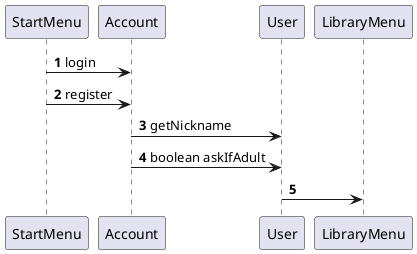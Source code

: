 @startuml
'https://plantuml.com/sequence-diagram

autonumber
StartMenu -> Account : login
StartMenu -> Account : register

Account -> User : getNickname
Account -> User : boolean askIfAdult

User -> LibraryMenu :


@enduml
